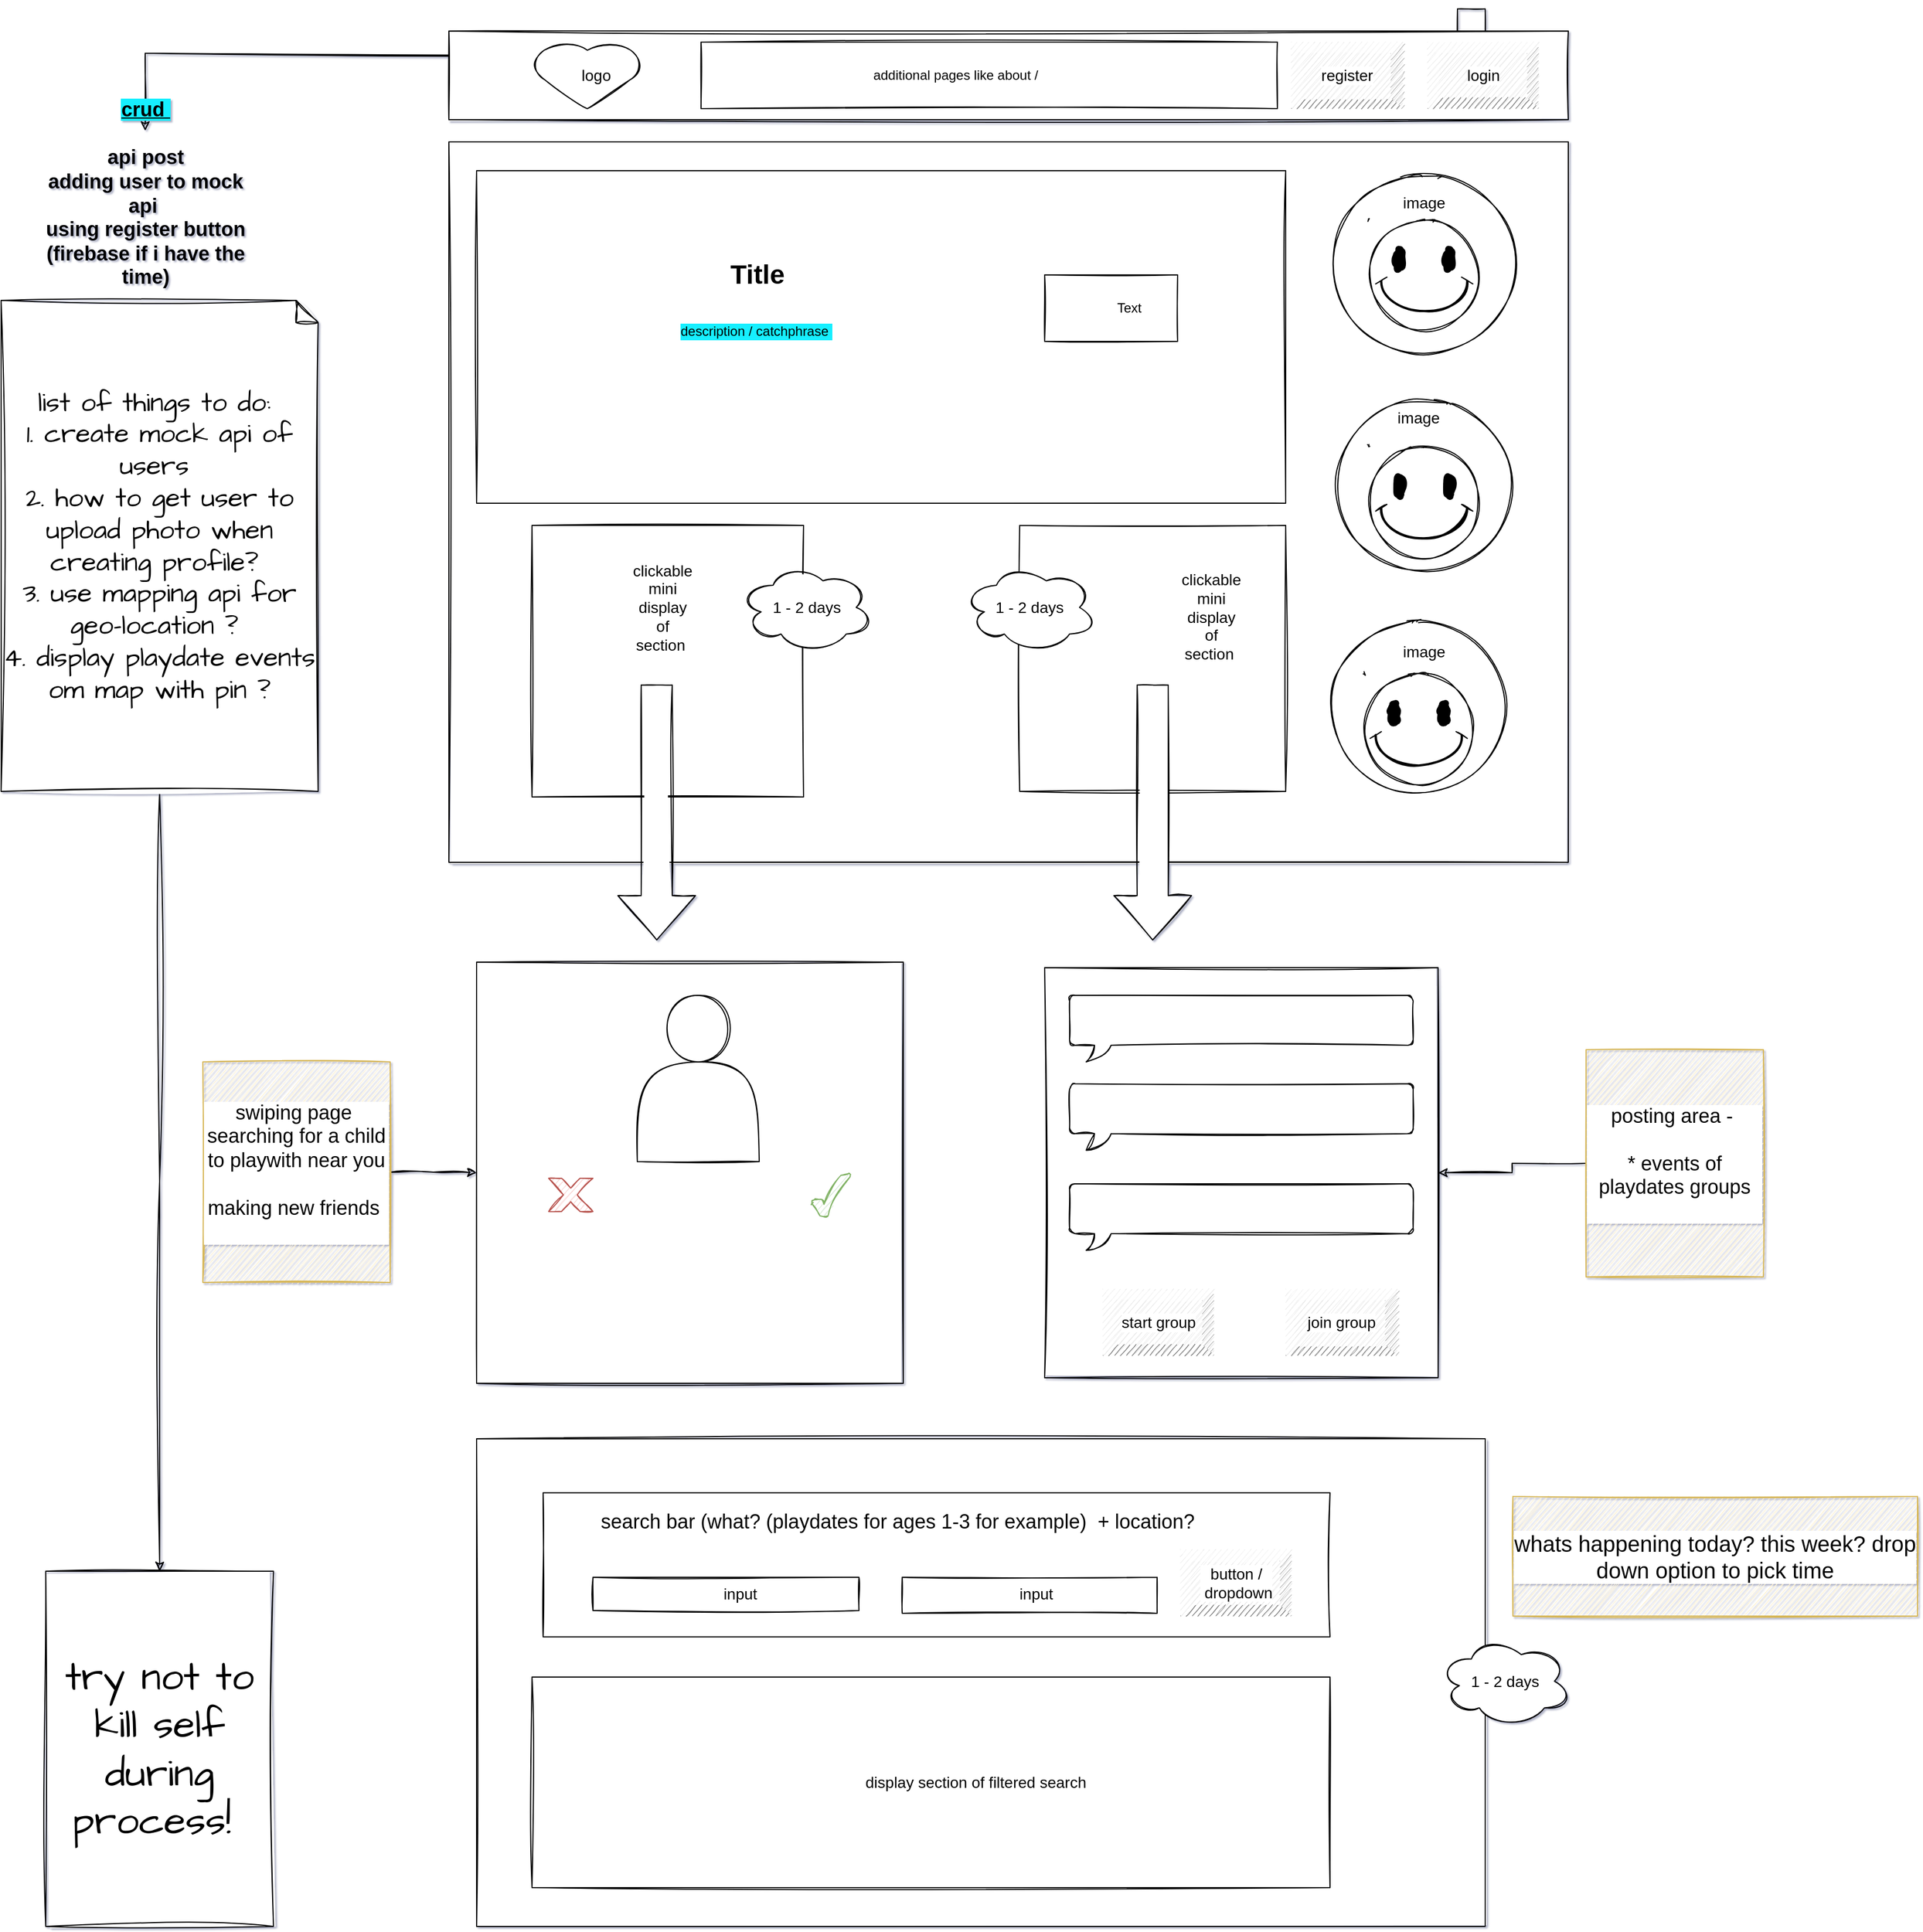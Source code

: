 <mxfile version="20.4.0" type="device"><diagram id="0GIxmVCYWWlCMO_M8y2W" name="Page-1"><mxGraphModel dx="2031" dy="1189" grid="1" gridSize="13" guides="1" tooltips="1" connect="1" arrows="1" fold="1" page="1" pageScale="1" pageWidth="1200" pageHeight="1920" background="none" math="0" shadow="1"><root><mxCell id="0"/><mxCell id="1" parent="0"/><mxCell id="P5FTzruG3Zv0iFKkDfDY-5" style="edgeStyle=orthogonalEdgeStyle;rounded=0;orthogonalLoop=1;jettySize=auto;html=1;exitX=0;exitY=0.25;exitDx=0;exitDy=0;sketch=1;" edge="1" parent="1" source="8IMvO8NylCMTtFXikXnZ-1" target="P5FTzruG3Zv0iFKkDfDY-6"><mxGeometry relative="1" as="geometry"><mxPoint x="170" y="50" as="targetPoint"/><Array as="points"><mxPoint x="1340" y="50"/><mxPoint x="1340" y="10"/><mxPoint x="1365" y="10"/><mxPoint x="1365" y="50"/></Array></mxGeometry></mxCell><mxCell id="8IMvO8NylCMTtFXikXnZ-1" value="" style="rounded=0;whiteSpace=wrap;html=1;sketch=1;" parent="1" vertex="1"><mxGeometry x="430" y="30" width="1010" height="80" as="geometry"/></mxCell><mxCell id="8IMvO8NylCMTtFXikXnZ-3" value="" style="rounded=0;whiteSpace=wrap;html=1;sketch=1;" parent="1" vertex="1"><mxGeometry x="657.5" y="40" width="520" height="60" as="geometry"/></mxCell><mxCell id="8IMvO8NylCMTtFXikXnZ-5" value="" style="rounded=0;whiteSpace=wrap;html=1;sketch=1;" parent="1" vertex="1"><mxGeometry x="430" y="130" width="1010" height="650" as="geometry"/></mxCell><mxCell id="8IMvO8NylCMTtFXikXnZ-6" value="" style="rounded=0;whiteSpace=wrap;html=1;sketch=1;" parent="1" vertex="1"><mxGeometry x="455" y="156" width="730" height="300" as="geometry"/></mxCell><mxCell id="P5FTzruG3Zv0iFKkDfDY-6" value="&lt;b&gt;&lt;font style=&quot;font-size: 18px;&quot;&gt;&lt;u style=&quot;background-color: rgb(18, 239, 255);&quot;&gt;crud&amp;nbsp;&lt;/u&gt;&lt;br&gt;&lt;br&gt;api post&lt;br&gt;adding user to mock api&amp;nbsp;&lt;br&gt;using register button (firebase if i have the time)&lt;/font&gt;&lt;/b&gt;" style="text;html=1;strokeColor=none;fillColor=none;align=center;verticalAlign=middle;whiteSpace=wrap;rounded=0;sketch=1;" vertex="1" parent="1"><mxGeometry x="54.5" y="120" width="203" height="113" as="geometry"/></mxCell><mxCell id="P5FTzruG3Zv0iFKkDfDY-8" value="" style="ellipse;whiteSpace=wrap;html=1;aspect=fixed;labelBackgroundColor=#12EFFF;rounded=0;sketch=1;" vertex="1" parent="1"><mxGeometry x="1230" y="160" width="160" height="160" as="geometry"/></mxCell><mxCell id="P5FTzruG3Zv0iFKkDfDY-10" value="" style="whiteSpace=wrap;html=1;aspect=fixed;labelBackgroundColor=#12EFFF;rounded=0;sketch=1;" vertex="1" parent="1"><mxGeometry x="505" y="476" width="245" height="245" as="geometry"/></mxCell><mxCell id="P5FTzruG3Zv0iFKkDfDY-11" value="" style="whiteSpace=wrap;html=1;aspect=fixed;labelBackgroundColor=#12EFFF;rounded=0;sketch=1;" vertex="1" parent="1"><mxGeometry x="945" y="476" width="240" height="240" as="geometry"/></mxCell><mxCell id="P5FTzruG3Zv0iFKkDfDY-13" value="description / catchphrase&amp;nbsp;" style="text;html=1;strokeColor=none;fillColor=none;align=center;verticalAlign=middle;whiteSpace=wrap;rounded=0;labelBackgroundColor=#12EFFF;sketch=1;" vertex="1" parent="1"><mxGeometry x="535" y="221" width="345" height="160" as="geometry"/></mxCell><mxCell id="P5FTzruG3Zv0iFKkDfDY-15" value="&lt;font style=&quot;font-size: 14px;&quot;&gt;&lt;br&gt;&lt;span style=&quot;color: rgb(0, 0, 0); font-family: Helvetica; font-style: normal; font-variant-ligatures: normal; font-variant-caps: normal; font-weight: 400; letter-spacing: normal; orphans: 2; text-align: center; text-indent: 0px; text-transform: none; widows: 2; word-spacing: 0px; -webkit-text-stroke-width: 0px; background-color: rgb(255, 255, 255); text-decoration-thickness: initial; text-decoration-style: initial; text-decoration-color: initial; float: none; display: inline !important;&quot;&gt;clickable mini display of section&amp;nbsp;&lt;/span&gt;&lt;br&gt;&lt;/font&gt;" style="text;html=1;strokeColor=none;fillColor=none;align=center;verticalAlign=middle;whiteSpace=wrap;rounded=0;labelBackgroundColor=#FFFFFF;sketch=1;" vertex="1" parent="1"><mxGeometry x="1087.5" y="535" width="60" height="30" as="geometry"/></mxCell><mxCell id="P5FTzruG3Zv0iFKkDfDY-18" value="" style="rounded=0;whiteSpace=wrap;html=1;labelBackgroundColor=#FFFFFF;sketch=1;" vertex="1" parent="1"><mxGeometry x="967.5" y="250" width="120" height="60" as="geometry"/></mxCell><mxCell id="P5FTzruG3Zv0iFKkDfDY-19" value="Text" style="text;html=1;strokeColor=none;fillColor=none;align=center;verticalAlign=middle;whiteSpace=wrap;rounded=0;labelBackgroundColor=#FFFFFF;sketch=1;" vertex="1" parent="1"><mxGeometry x="1014" y="265" width="60" height="30" as="geometry"/></mxCell><mxCell id="P5FTzruG3Zv0iFKkDfDY-20" value="&lt;font style=&quot;font-size: 14px;&quot;&gt;clickable mini display of section&amp;nbsp;&lt;/font&gt;" style="text;html=1;strokeColor=none;fillColor=none;align=center;verticalAlign=middle;whiteSpace=wrap;rounded=0;labelBackgroundColor=#FFFFFF;sketch=1;" vertex="1" parent="1"><mxGeometry x="592.5" y="535" width="60" height="30" as="geometry"/></mxCell><mxCell id="P5FTzruG3Zv0iFKkDfDY-22" value="" style="html=1;shadow=0;dashed=0;align=center;verticalAlign=middle;shape=mxgraph.arrows2.arrow;dy=0.6;dx=40;direction=south;notch=0;labelBackgroundColor=#FFFFFF;rounded=0;sketch=1;" vertex="1" parent="1"><mxGeometry x="582.5" y="620" width="70" height="230" as="geometry"/></mxCell><mxCell id="P5FTzruG3Zv0iFKkDfDY-24" value="" style="html=1;shadow=0;dashed=0;align=center;verticalAlign=middle;shape=mxgraph.arrows2.arrow;dy=0.6;dx=40;direction=south;notch=0;labelBackgroundColor=#FFFFFF;rounded=0;sketch=1;" vertex="1" parent="1"><mxGeometry x="1030" y="620" width="70" height="230" as="geometry"/></mxCell><mxCell id="P5FTzruG3Zv0iFKkDfDY-25" value="" style="rounded=0;whiteSpace=wrap;html=1;labelBackgroundColor=#FFFFFF;sketch=1;" vertex="1" parent="1"><mxGeometry x="455" y="870" width="385" height="380" as="geometry"/></mxCell><mxCell id="P5FTzruG3Zv0iFKkDfDY-26" value="" style="rounded=0;whiteSpace=wrap;html=1;labelBackgroundColor=#FFFFFF;sketch=1;" vertex="1" parent="1"><mxGeometry x="967.5" y="875" width="355" height="370" as="geometry"/></mxCell><mxCell id="P5FTzruG3Zv0iFKkDfDY-107" value="" style="edgeStyle=orthogonalEdgeStyle;rounded=0;sketch=1;hachureGap=4;jiggle=2;orthogonalLoop=1;jettySize=auto;html=1;fontFamily=Architects Daughter;fontSource=https%3A%2F%2Ffonts.googleapis.com%2Fcss%3Ffamily%3DArchitects%2BDaughter;fontSize=20;" edge="1" parent="1" source="P5FTzruG3Zv0iFKkDfDY-29" target="P5FTzruG3Zv0iFKkDfDY-25"><mxGeometry relative="1" as="geometry"/></mxCell><mxCell id="P5FTzruG3Zv0iFKkDfDY-29" value="&lt;font style=&quot;font-size: 18px;&quot;&gt;swiping page&amp;nbsp;&lt;br&gt;searching for a child to playwith near you&lt;br&gt;&lt;br&gt;making new friends&amp;nbsp;&lt;br&gt;&amp;nbsp;&lt;br&gt;&lt;/font&gt;" style="text;html=1;strokeColor=#d6b656;fillColor=#fff2cc;align=center;verticalAlign=middle;whiteSpace=wrap;rounded=0;labelBackgroundColor=#FFFFFF;sketch=1;" vertex="1" parent="1"><mxGeometry x="208" y="960" width="169" height="199" as="geometry"/></mxCell><mxCell id="P5FTzruG3Zv0iFKkDfDY-82" style="edgeStyle=orthogonalEdgeStyle;rounded=0;orthogonalLoop=1;jettySize=auto;html=1;fontSize=14;sketch=1;" edge="1" parent="1" source="P5FTzruG3Zv0iFKkDfDY-30" target="P5FTzruG3Zv0iFKkDfDY-26"><mxGeometry relative="1" as="geometry"/></mxCell><mxCell id="P5FTzruG3Zv0iFKkDfDY-30" value="&lt;font style=&quot;font-size: 18px;&quot;&gt;posting area -&amp;nbsp;&lt;br&gt;&lt;br&gt;* events of playdates groups&lt;br&gt;&lt;br&gt;&lt;/font&gt;" style="text;html=1;strokeColor=#d6b656;fillColor=#fff2cc;align=center;verticalAlign=middle;whiteSpace=wrap;rounded=0;labelBackgroundColor=#FFFFFF;sketch=1;" vertex="1" parent="1"><mxGeometry x="1456" y="949" width="160" height="205" as="geometry"/></mxCell><mxCell id="P5FTzruG3Zv0iFKkDfDY-31" value="additional pages like about /&amp;nbsp;" style="text;html=1;strokeColor=none;fillColor=none;align=center;verticalAlign=middle;whiteSpace=wrap;rounded=0;labelBackgroundColor=#FFFFFF;sketch=1;" vertex="1" parent="1"><mxGeometry x="660" y="55" width="457.5" height="30" as="geometry"/></mxCell><mxCell id="P5FTzruG3Zv0iFKkDfDY-32" value="" style="rounded=0;whiteSpace=wrap;html=1;labelBackgroundColor=#FFFFFF;sketch=1;" vertex="1" parent="1"><mxGeometry x="455" y="1300" width="910" height="440" as="geometry"/></mxCell><mxCell id="P5FTzruG3Zv0iFKkDfDY-34" value="" style="rounded=0;whiteSpace=wrap;html=1;labelBackgroundColor=#FFFFFF;sketch=1;" vertex="1" parent="1"><mxGeometry x="515" y="1348.75" width="710" height="130" as="geometry"/></mxCell><mxCell id="P5FTzruG3Zv0iFKkDfDY-35" value="&lt;font style=&quot;font-size: 18px;&quot;&gt;search bar (what? (playdates for ages 1-3 for example)&amp;nbsp; + location?&lt;/font&gt;" style="text;html=1;strokeColor=none;fillColor=none;align=center;verticalAlign=middle;whiteSpace=wrap;rounded=0;labelBackgroundColor=#FFFFFF;sketch=1;" vertex="1" parent="1"><mxGeometry x="535" y="1335" width="600" height="80" as="geometry"/></mxCell><mxCell id="P5FTzruG3Zv0iFKkDfDY-36" value="" style="rounded=0;whiteSpace=wrap;html=1;labelBackgroundColor=#FFFFFF;fontSize=14;sketch=1;" vertex="1" parent="1"><mxGeometry x="505" y="1515" width="720" height="190" as="geometry"/></mxCell><mxCell id="P5FTzruG3Zv0iFKkDfDY-37" value="" style="rounded=0;whiteSpace=wrap;html=1;labelBackgroundColor=#FFFFFF;fontSize=14;sketch=1;" vertex="1" parent="1"><mxGeometry x="560" y="1425" width="240" height="30" as="geometry"/></mxCell><mxCell id="P5FTzruG3Zv0iFKkDfDY-38" value="input" style="text;html=1;strokeColor=none;fillColor=none;align=center;verticalAlign=middle;whiteSpace=wrap;rounded=0;labelBackgroundColor=#FFFFFF;fontSize=14;sketch=1;" vertex="1" parent="1"><mxGeometry x="663" y="1425" width="60" height="30" as="geometry"/></mxCell><mxCell id="P5FTzruG3Zv0iFKkDfDY-39" value="" style="rounded=0;whiteSpace=wrap;html=1;labelBackgroundColor=#FFFFFF;fontSize=14;sketch=1;" vertex="1" parent="1"><mxGeometry x="839" y="1425" width="230" height="32.5" as="geometry"/></mxCell><mxCell id="P5FTzruG3Zv0iFKkDfDY-40" value="input" style="text;html=1;strokeColor=none;fillColor=none;align=center;verticalAlign=middle;whiteSpace=wrap;rounded=0;labelBackgroundColor=#FFFFFF;fontSize=14;sketch=1;" vertex="1" parent="1"><mxGeometry x="930" y="1425" width="60" height="30" as="geometry"/></mxCell><mxCell id="P5FTzruG3Zv0iFKkDfDY-41" value="display section of filtered search" style="text;html=1;strokeColor=none;fillColor=none;align=center;verticalAlign=middle;whiteSpace=wrap;rounded=0;labelBackgroundColor=#FFFFFF;fontSize=14;sketch=1;" vertex="1" parent="1"><mxGeometry x="697.5" y="1550" width="415" height="120" as="geometry"/></mxCell><mxCell id="P5FTzruG3Zv0iFKkDfDY-50" value="&lt;font style=&quot;font-size: 20px;&quot;&gt;whats happening today? this week? drop down option to pick time&lt;/font&gt;" style="text;html=1;strokeColor=#d6b656;fillColor=#fff2cc;align=center;verticalAlign=middle;whiteSpace=wrap;rounded=0;labelBackgroundColor=#FFFFFF;fontSize=14;sketch=1;" vertex="1" parent="1"><mxGeometry x="1390" y="1352" width="365" height="108" as="geometry"/></mxCell><mxCell id="P5FTzruG3Zv0iFKkDfDY-60" value="1 - 2 days" style="ellipse;shape=cloud;whiteSpace=wrap;html=1;labelBackgroundColor=#FFFFFF;fontSize=14;rounded=0;sketch=1;" vertex="1" parent="1"><mxGeometry x="692.5" y="510" width="120" height="80" as="geometry"/></mxCell><mxCell id="P5FTzruG3Zv0iFKkDfDY-61" value="1 - 2 days" style="ellipse;shape=cloud;whiteSpace=wrap;html=1;labelBackgroundColor=#FFFFFF;fontSize=14;rounded=0;sketch=1;" vertex="1" parent="1"><mxGeometry x="894" y="510" width="120" height="80" as="geometry"/></mxCell><mxCell id="P5FTzruG3Zv0iFKkDfDY-62" value="1 - 2 days" style="ellipse;shape=cloud;whiteSpace=wrap;html=1;labelBackgroundColor=#FFFFFF;fontSize=14;rounded=0;sketch=1;" vertex="1" parent="1"><mxGeometry x="1322.5" y="1478.75" width="120" height="80" as="geometry"/></mxCell><mxCell id="P5FTzruG3Zv0iFKkDfDY-63" value="" style="ellipse;whiteSpace=wrap;html=1;aspect=fixed;labelBackgroundColor=#12EFFF;rounded=0;sketch=1;" vertex="1" parent="1"><mxGeometry x="1230" y="360" width="160" height="160" as="geometry"/></mxCell><mxCell id="P5FTzruG3Zv0iFKkDfDY-64" value="" style="ellipse;whiteSpace=wrap;html=1;aspect=fixed;labelBackgroundColor=#12EFFF;rounded=0;sketch=1;" vertex="1" parent="1"><mxGeometry x="1225" y="560" width="160" height="160" as="geometry"/></mxCell><mxCell id="P5FTzruG3Zv0iFKkDfDY-65" value="image&lt;span style=&quot;color: rgba(0, 0, 0, 0); font-family: monospace; font-size: 0px; text-align: start; background-color: rgb(248, 249, 250);&quot;&gt;%3CmxGraphModel%3E%3Croot%3E%3CmxCell%20id%3D%220%22%2F%3E%3CmxCell%20id%3D%221%22%20parent%3D%220%22%2F%3E%3CmxCell%20id%3D%222%22%20value%3D%22%22%20style%3D%22ellipse%3BwhiteSpace%3Dwrap%3Bhtml%3D1%3Baspect%3Dfixed%3BlabelBackgroundColor%3D%2312EFFF%3B%22%20vertex%3D%221%22%20parent%3D%221%22%3E%3CmxGeometry%20x%3D%221115%22%20y%3D%22160%22%20width%3D%22160%22%20height%3D%22160%22%20as%3D%22geometry%22%2F%3E%3C%2FmxCell%3E%3C%2Froot%3E%3C%2FmxGraphModel%3E&lt;/span&gt;" style="text;html=1;strokeColor=none;fillColor=none;align=center;verticalAlign=middle;whiteSpace=wrap;rounded=0;labelBackgroundColor=#FFFFFF;fontSize=14;sketch=1;" vertex="1" parent="1"><mxGeometry x="1280" y="170" width="60" height="30" as="geometry"/></mxCell><mxCell id="P5FTzruG3Zv0iFKkDfDY-66" value="image&lt;span style=&quot;color: rgba(0, 0, 0, 0); font-family: monospace; font-size: 0px; text-align: start; background-color: rgb(248, 249, 250);&quot;&gt;%3CmxGraphModel%3E%3Croot%3E%3CmxCell%20id%3D%220%22%2F%3E%3CmxCell%20id%3D%221%22%20parent%3D%220%22%2F%3E%3CmxCell%20id%3D%222%22%20value%3D%22%22%20style%3D%22ellipse%3BwhiteSpace%3Dwrap%3Bhtml%3D1%3Baspect%3Dfixed%3BlabelBackgroundColor%3D%2312EFFF%3B%22%20vertex%3D%221%22%20parent%3D%221%22%3E%3CmxGeometry%20x%3D%221115%22%20y%3D%22160%22%20width%3D%22160%22%20height%3D%22160%22%20as%3D%22geometry%22%2F%3E%3C%2FmxCell%3E%3C%2Froot%3E%3C%2FmxGraphModel%3E&lt;/span&gt;" style="text;html=1;strokeColor=none;fillColor=none;align=center;verticalAlign=middle;whiteSpace=wrap;rounded=0;labelBackgroundColor=#FFFFFF;fontSize=14;sketch=1;" vertex="1" parent="1"><mxGeometry x="1275" y="364" width="60" height="30" as="geometry"/></mxCell><mxCell id="P5FTzruG3Zv0iFKkDfDY-67" value="image&lt;span style=&quot;color: rgba(0, 0, 0, 0); font-family: monospace; font-size: 0px; text-align: start; background-color: rgb(248, 249, 250);&quot;&gt;%3CmxGraphModel%3E%3Croot%3E%3CmxCell%20id%3D%220%22%2F%3E%3CmxCell%20id%3D%221%22%20parent%3D%220%22%2F%3E%3CmxCell%20id%3D%222%22%20value%3D%22%22%20style%3D%22ellipse%3BwhiteSpace%3Dwrap%3Bhtml%3D1%3Baspect%3Dfixed%3BlabelBackgroundColor%3D%2312EFFF%3B%22%20vertex%3D%221%22%20parent%3D%221%22%3E%3CmxGeometry%20x%3D%221115%22%20y%3D%22160%22%20width%3D%22160%22%20height%3D%22160%22%20as%3D%22geometry%22%2F%3E%3C%2FmxCell%3E%3C%2Froot%3E%3C%2FmxGraphModel%3E&lt;/span&gt;" style="text;html=1;strokeColor=none;fillColor=none;align=center;verticalAlign=middle;whiteSpace=wrap;rounded=0;labelBackgroundColor=#FFFFFF;fontSize=14;sketch=1;" vertex="1" parent="1"><mxGeometry x="1280" y="575" width="60" height="30" as="geometry"/></mxCell><mxCell id="P5FTzruG3Zv0iFKkDfDY-68" value="" style="verticalLabelPosition=bottom;verticalAlign=top;html=1;shape=mxgraph.basic.smiley;labelBackgroundColor=#FFFFFF;fontSize=14;rounded=0;sketch=1;" vertex="1" parent="1"><mxGeometry x="1255" y="610" width="100" height="100" as="geometry"/></mxCell><mxCell id="P5FTzruG3Zv0iFKkDfDY-69" value="" style="verticalLabelPosition=bottom;verticalAlign=top;html=1;shape=mxgraph.basic.smiley;labelBackgroundColor=#FFFFFF;fontSize=14;rounded=0;sketch=1;" vertex="1" parent="1"><mxGeometry x="1260" y="405" width="100" height="100" as="geometry"/></mxCell><mxCell id="P5FTzruG3Zv0iFKkDfDY-70" value="" style="verticalLabelPosition=bottom;verticalAlign=top;html=1;shape=mxgraph.basic.smiley;labelBackgroundColor=#FFFFFF;fontSize=14;rounded=0;sketch=1;" vertex="1" parent="1"><mxGeometry x="1260" y="200" width="100" height="100" as="geometry"/></mxCell><mxCell id="P5FTzruG3Zv0iFKkDfDY-71" value="register&lt;br&gt;" style="labelPosition=center;verticalLabelPosition=middle;align=center;html=1;shape=mxgraph.basic.shaded_button;dx=10;fillColor=#E6E6E6;strokeColor=none;labelBackgroundColor=#FFFFFF;fontSize=14;rounded=0;sketch=1;" vertex="1" parent="1"><mxGeometry x="1190" y="40" width="100" height="60" as="geometry"/></mxCell><mxCell id="P5FTzruG3Zv0iFKkDfDY-72" value="login" style="labelPosition=center;verticalLabelPosition=middle;align=center;html=1;shape=mxgraph.basic.shaded_button;dx=10;fillColor=#E6E6E6;strokeColor=none;labelBackgroundColor=#FFFFFF;fontSize=14;rounded=0;sketch=1;" vertex="1" parent="1"><mxGeometry x="1313" y="40" width="100" height="60" as="geometry"/></mxCell><mxCell id="P5FTzruG3Zv0iFKkDfDY-73" value="" style="verticalLabelPosition=bottom;verticalAlign=top;html=1;shape=mxgraph.basic.heart;labelBackgroundColor=#FFFFFF;fontSize=14;rounded=0;sketch=1;" vertex="1" parent="1"><mxGeometry x="505" y="40" width="100" height="60" as="geometry"/></mxCell><mxCell id="P5FTzruG3Zv0iFKkDfDY-74" value="logo" style="text;html=1;strokeColor=none;fillColor=none;align=center;verticalAlign=middle;whiteSpace=wrap;rounded=0;labelBackgroundColor=#FFFFFF;fontSize=14;sketch=1;" vertex="1" parent="1"><mxGeometry x="532.5" y="55" width="60" height="30" as="geometry"/></mxCell><mxCell id="P5FTzruG3Zv0iFKkDfDY-75" value="start group" style="labelPosition=center;verticalLabelPosition=middle;align=center;html=1;shape=mxgraph.basic.shaded_button;dx=10;fillColor=#E6E6E6;strokeColor=none;labelBackgroundColor=#FFFFFF;fontSize=14;rounded=0;sketch=1;" vertex="1" parent="1"><mxGeometry x="1020" y="1165" width="100" height="60" as="geometry"/></mxCell><mxCell id="P5FTzruG3Zv0iFKkDfDY-76" value="join group" style="labelPosition=center;verticalLabelPosition=middle;align=center;html=1;shape=mxgraph.basic.shaded_button;dx=10;fillColor=#E6E6E6;strokeColor=none;labelBackgroundColor=#FFFFFF;fontSize=14;rounded=0;sketch=1;" vertex="1" parent="1"><mxGeometry x="1185" y="1165" width="100" height="60" as="geometry"/></mxCell><mxCell id="P5FTzruG3Zv0iFKkDfDY-79" value="" style="shape=actor;whiteSpace=wrap;html=1;labelBackgroundColor=#FFFFFF;fontSize=14;rounded=0;sketch=1;" vertex="1" parent="1"><mxGeometry x="600" y="900" width="110" height="150" as="geometry"/></mxCell><mxCell id="P5FTzruG3Zv0iFKkDfDY-80" value="" style="verticalLabelPosition=bottom;verticalAlign=top;html=1;shape=mxgraph.basic.tick;labelBackgroundColor=#FFFFFF;fontSize=14;rounded=0;sketch=1;fillColor=#d5e8d4;strokeColor=#82b366;" vertex="1" parent="1"><mxGeometry x="757.5" y="1060" width="35" height="40" as="geometry"/></mxCell><mxCell id="P5FTzruG3Zv0iFKkDfDY-81" value="" style="verticalLabelPosition=bottom;verticalAlign=top;html=1;shape=mxgraph.basic.x;labelBackgroundColor=#FFFFFF;fontSize=14;rounded=0;sketch=1;fillColor=#f8cecc;strokeColor=#b85450;" vertex="1" parent="1"><mxGeometry x="520" y="1065" width="40" height="30" as="geometry"/></mxCell><mxCell id="P5FTzruG3Zv0iFKkDfDY-84" value="" style="whiteSpace=wrap;html=1;shape=mxgraph.basic.roundRectCallout;dx=30;dy=15;size=5;boundedLbl=1;labelBackgroundColor=#FFFFFF;fontSize=14;rounded=0;sketch=1;" vertex="1" parent="1"><mxGeometry x="990" y="900" width="310" height="60" as="geometry"/></mxCell><mxCell id="P5FTzruG3Zv0iFKkDfDY-85" value="" style="whiteSpace=wrap;html=1;shape=mxgraph.basic.roundRectCallout;dx=30;dy=15;size=5;boundedLbl=1;labelBackgroundColor=#FFFFFF;fontSize=14;rounded=0;sketch=1;" vertex="1" parent="1"><mxGeometry x="990" y="979.75" width="310" height="60" as="geometry"/></mxCell><mxCell id="P5FTzruG3Zv0iFKkDfDY-86" value="" style="whiteSpace=wrap;html=1;shape=mxgraph.basic.roundRectCallout;dx=30;dy=15;size=5;boundedLbl=1;labelBackgroundColor=#FFFFFF;fontSize=14;rounded=0;sketch=1;" vertex="1" parent="1"><mxGeometry x="990" y="1070" width="310" height="60" as="geometry"/></mxCell><mxCell id="P5FTzruG3Zv0iFKkDfDY-87" value="button /&lt;br&gt;&amp;nbsp;dropdown" style="labelPosition=center;verticalLabelPosition=middle;align=center;html=1;shape=mxgraph.basic.shaded_button;dx=10;fillColor=#E6E6E6;strokeColor=none;labelBackgroundColor=#FFFFFF;fontSize=14;rounded=0;sketch=1;" vertex="1" parent="1"><mxGeometry x="1090" y="1400" width="100" height="60" as="geometry"/></mxCell><mxCell id="P5FTzruG3Zv0iFKkDfDY-88" value="Title" style="text;strokeColor=none;fillColor=none;html=1;fontSize=24;fontStyle=1;verticalAlign=middle;align=center;labelBackgroundColor=#FFFFFF;rounded=0;sketch=1;" vertex="1" parent="1"><mxGeometry x="657.5" y="230" width="100" height="40" as="geometry"/></mxCell><mxCell id="P5FTzruG3Zv0iFKkDfDY-91" value="" style="edgeStyle=orthogonalEdgeStyle;rounded=0;sketch=1;hachureGap=4;jiggle=2;orthogonalLoop=1;jettySize=auto;html=1;fontFamily=Architects Daughter;fontSource=https%3A%2F%2Ffonts.googleapis.com%2Fcss%3Ffamily%3DArchitects%2BDaughter;fontSize=24;" edge="1" parent="1" source="P5FTzruG3Zv0iFKkDfDY-89" target="P5FTzruG3Zv0iFKkDfDY-90"><mxGeometry relative="1" as="geometry"/></mxCell><mxCell id="P5FTzruG3Zv0iFKkDfDY-89" value="&lt;font style=&quot;font-size: 24px;&quot;&gt;list of things to do:&amp;nbsp;&lt;br&gt;1. create mock api of users&amp;nbsp;&lt;br&gt;2. how to get user to upload photo when creating profile?&amp;nbsp;&lt;br&gt;3. use mapping api for geo-location ?&amp;nbsp;&lt;br&gt;4. display playdate events om map with pin ?&lt;/font&gt;" style="shape=note;size=20;whiteSpace=wrap;html=1;sketch=1;hachureGap=4;jiggle=2;fontFamily=Architects Daughter;fontSource=https%3A%2F%2Ffonts.googleapis.com%2Fcss%3Ffamily%3DArchitects%2BDaughter;fontSize=18;" vertex="1" parent="1"><mxGeometry x="26" y="273" width="286" height="443" as="geometry"/></mxCell><mxCell id="P5FTzruG3Zv0iFKkDfDY-90" value="&lt;font style=&quot;font-size: 36px;&quot;&gt;try not to kill self during process!&amp;nbsp;&lt;/font&gt;" style="whiteSpace=wrap;html=1;fontSize=18;fontFamily=Architects Daughter;sketch=1;hachureGap=4;jiggle=2;fontSource=https%3A%2F%2Ffonts.googleapis.com%2Fcss%3Ffamily%3DArchitects%2BDaughter;" vertex="1" parent="1"><mxGeometry x="66.25" y="1419.5" width="205.5" height="320.5" as="geometry"/></mxCell></root></mxGraphModel></diagram></mxfile>